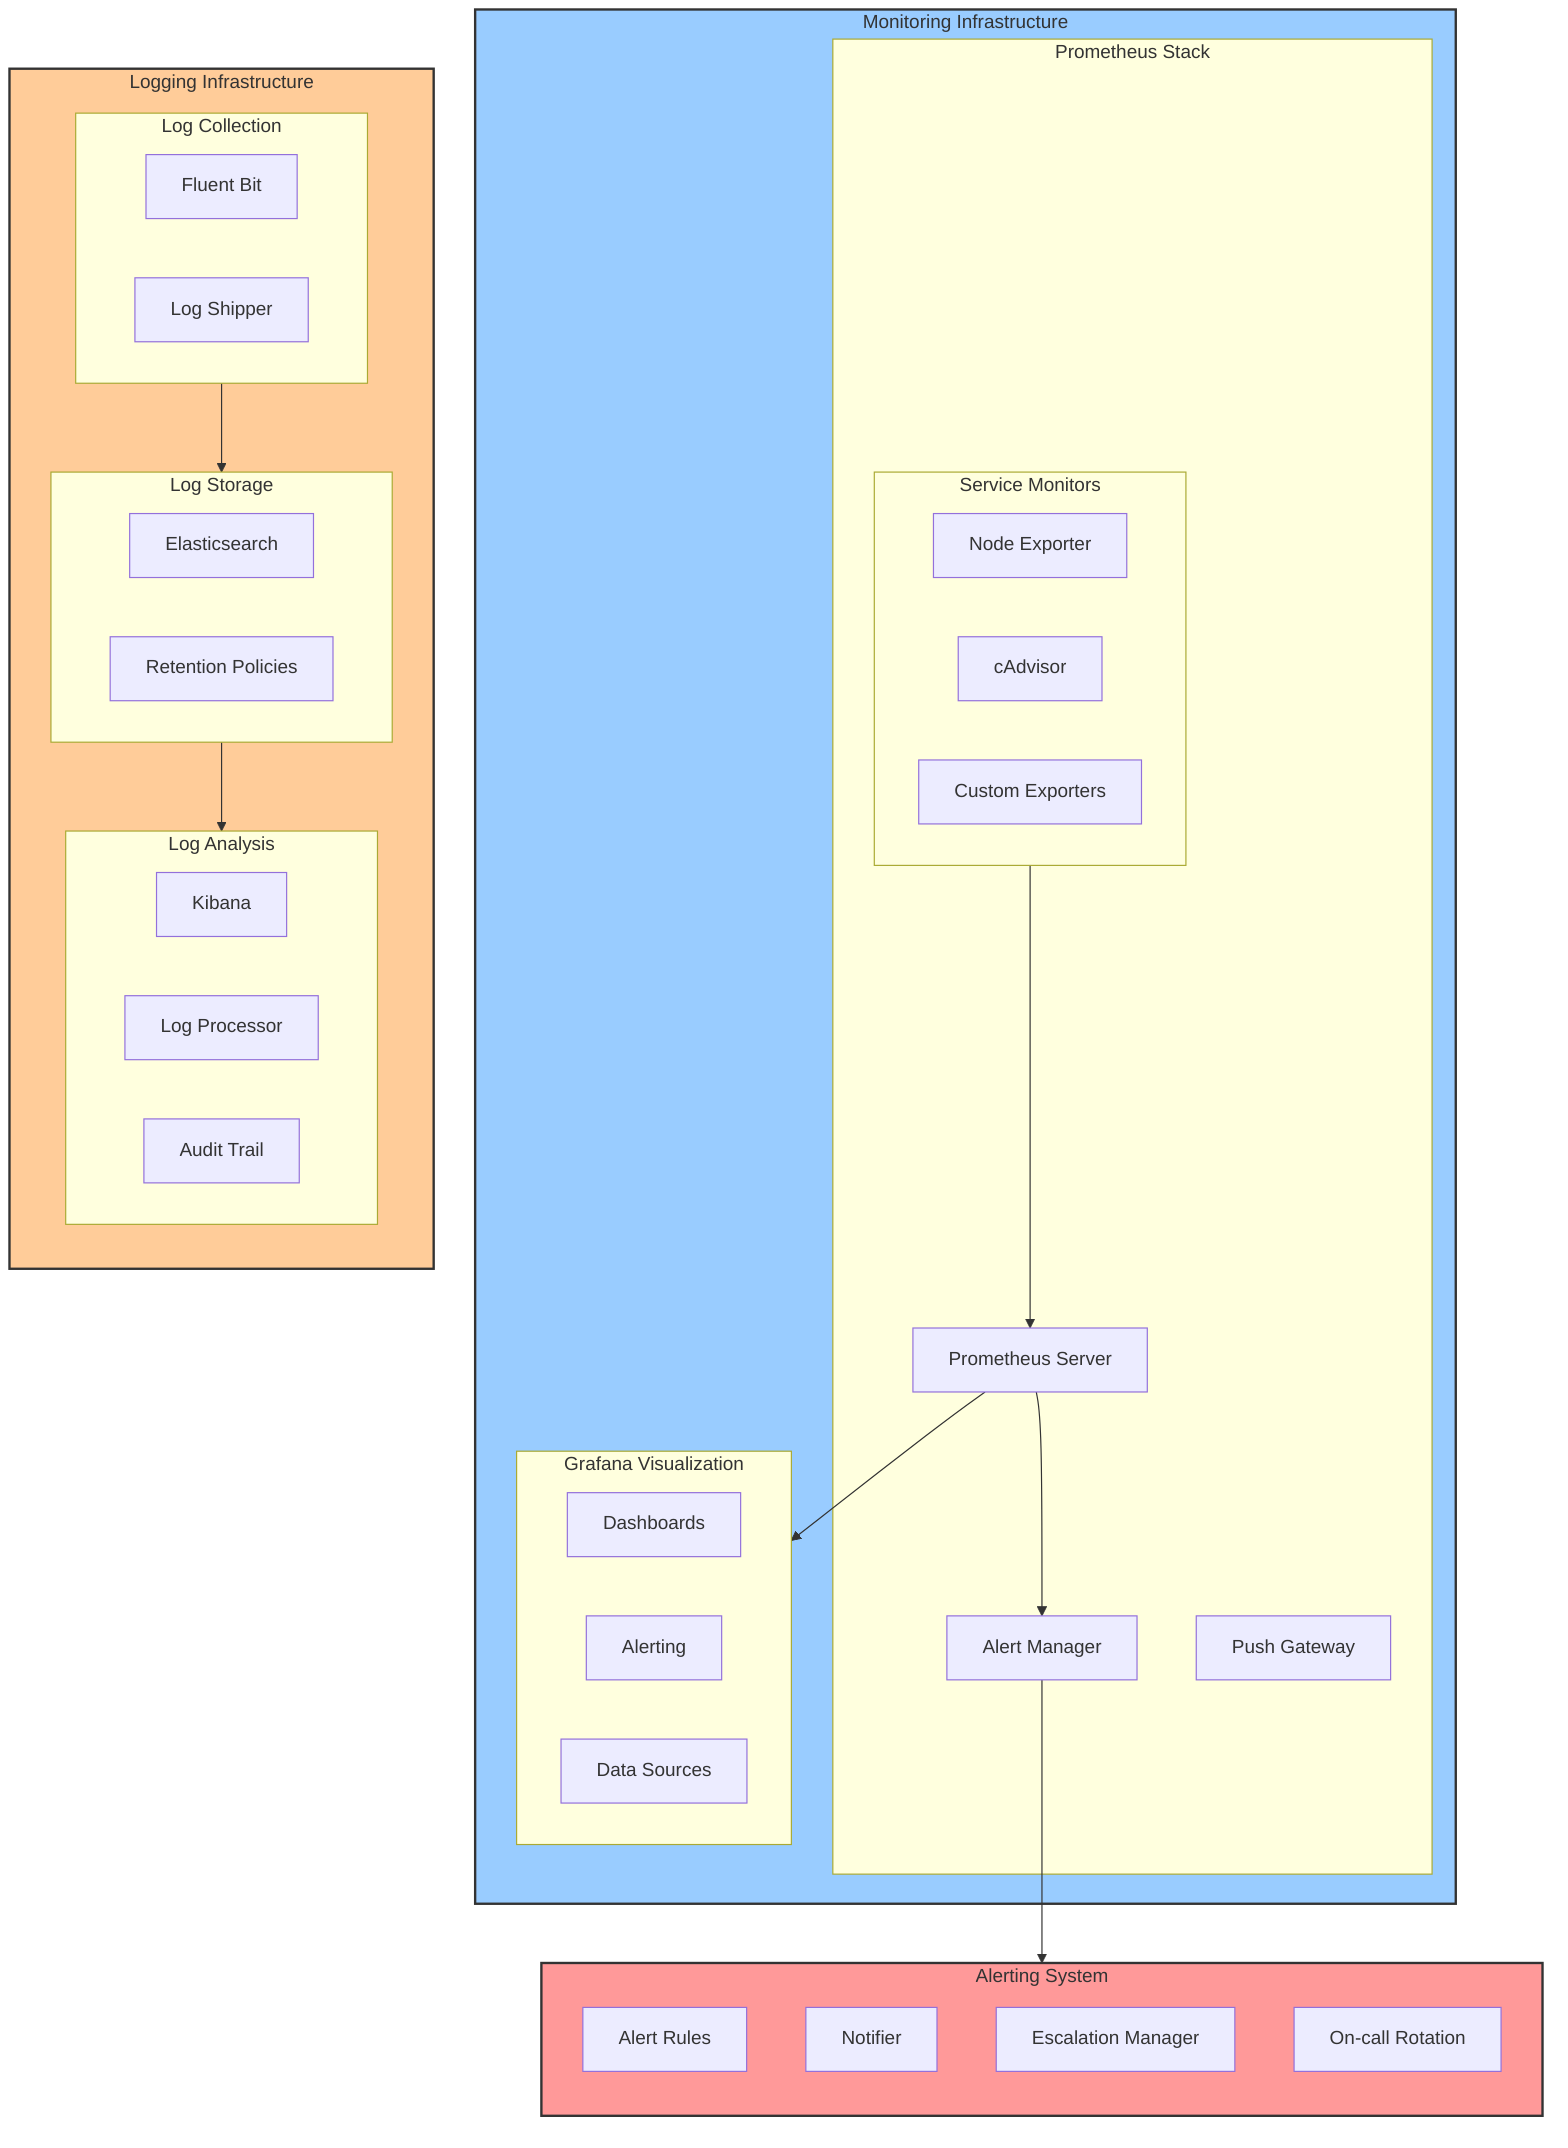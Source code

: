 flowchart TB
    subgraph MonitoringStack["Monitoring Infrastructure"]
        direction TB
        
        subgraph Prometheus["Prometheus Stack"]
            promServer["Prometheus Server"]
            alertManager["Alert Manager"]
            pushGateway["Push Gateway"]
            
            subgraph ServiceMonitors["Service Monitors"]
                nodeExporter["Node Exporter"]
                cadvisor["cAdvisor"]
                customExporters["Custom Exporters"]
            end
        end
        
        subgraph Grafana["Grafana Visualization"]
            dashboards["Dashboards"]
            alerting["Alerting"]
            dataSources["Data Sources"]
        end
    end

    subgraph LoggingStack["Logging Infrastructure"]
        direction TB
        
        subgraph LogCollection["Log Collection"]
            fluentBit["Fluent Bit"]
            logShipper["Log Shipper"]
        end
        
        subgraph LogStorage["Log Storage"]
            elasticsearch["Elasticsearch"]
            retention["Retention Policies"]
        end
        
        subgraph LogAnalysis["Log Analysis"]
            kibana["Kibana"]
            logProcessor["Log Processor"]
            auditTrail["Audit Trail"]
        end
    end

    subgraph AlertingSystem["Alerting System"]
        direction TB
        
        alertRules["Alert Rules"]
        notifier["Notifier"]
        escalation["Escalation Manager"]
        oncall["On-call Rotation"]
    end

    ServiceMonitors --> promServer
    promServer --> alertManager
    promServer --> Grafana
    LogCollection --> LogStorage
    LogStorage --> LogAnalysis
    alertManager --> AlertingSystem
    
    style MonitoringStack fill:#9cf,stroke:#333,stroke-width:2px
    style LoggingStack fill:#fc9,stroke:#333,stroke-width:2px
    style AlertingSystem fill:#f99,stroke:#333,stroke-width:2px